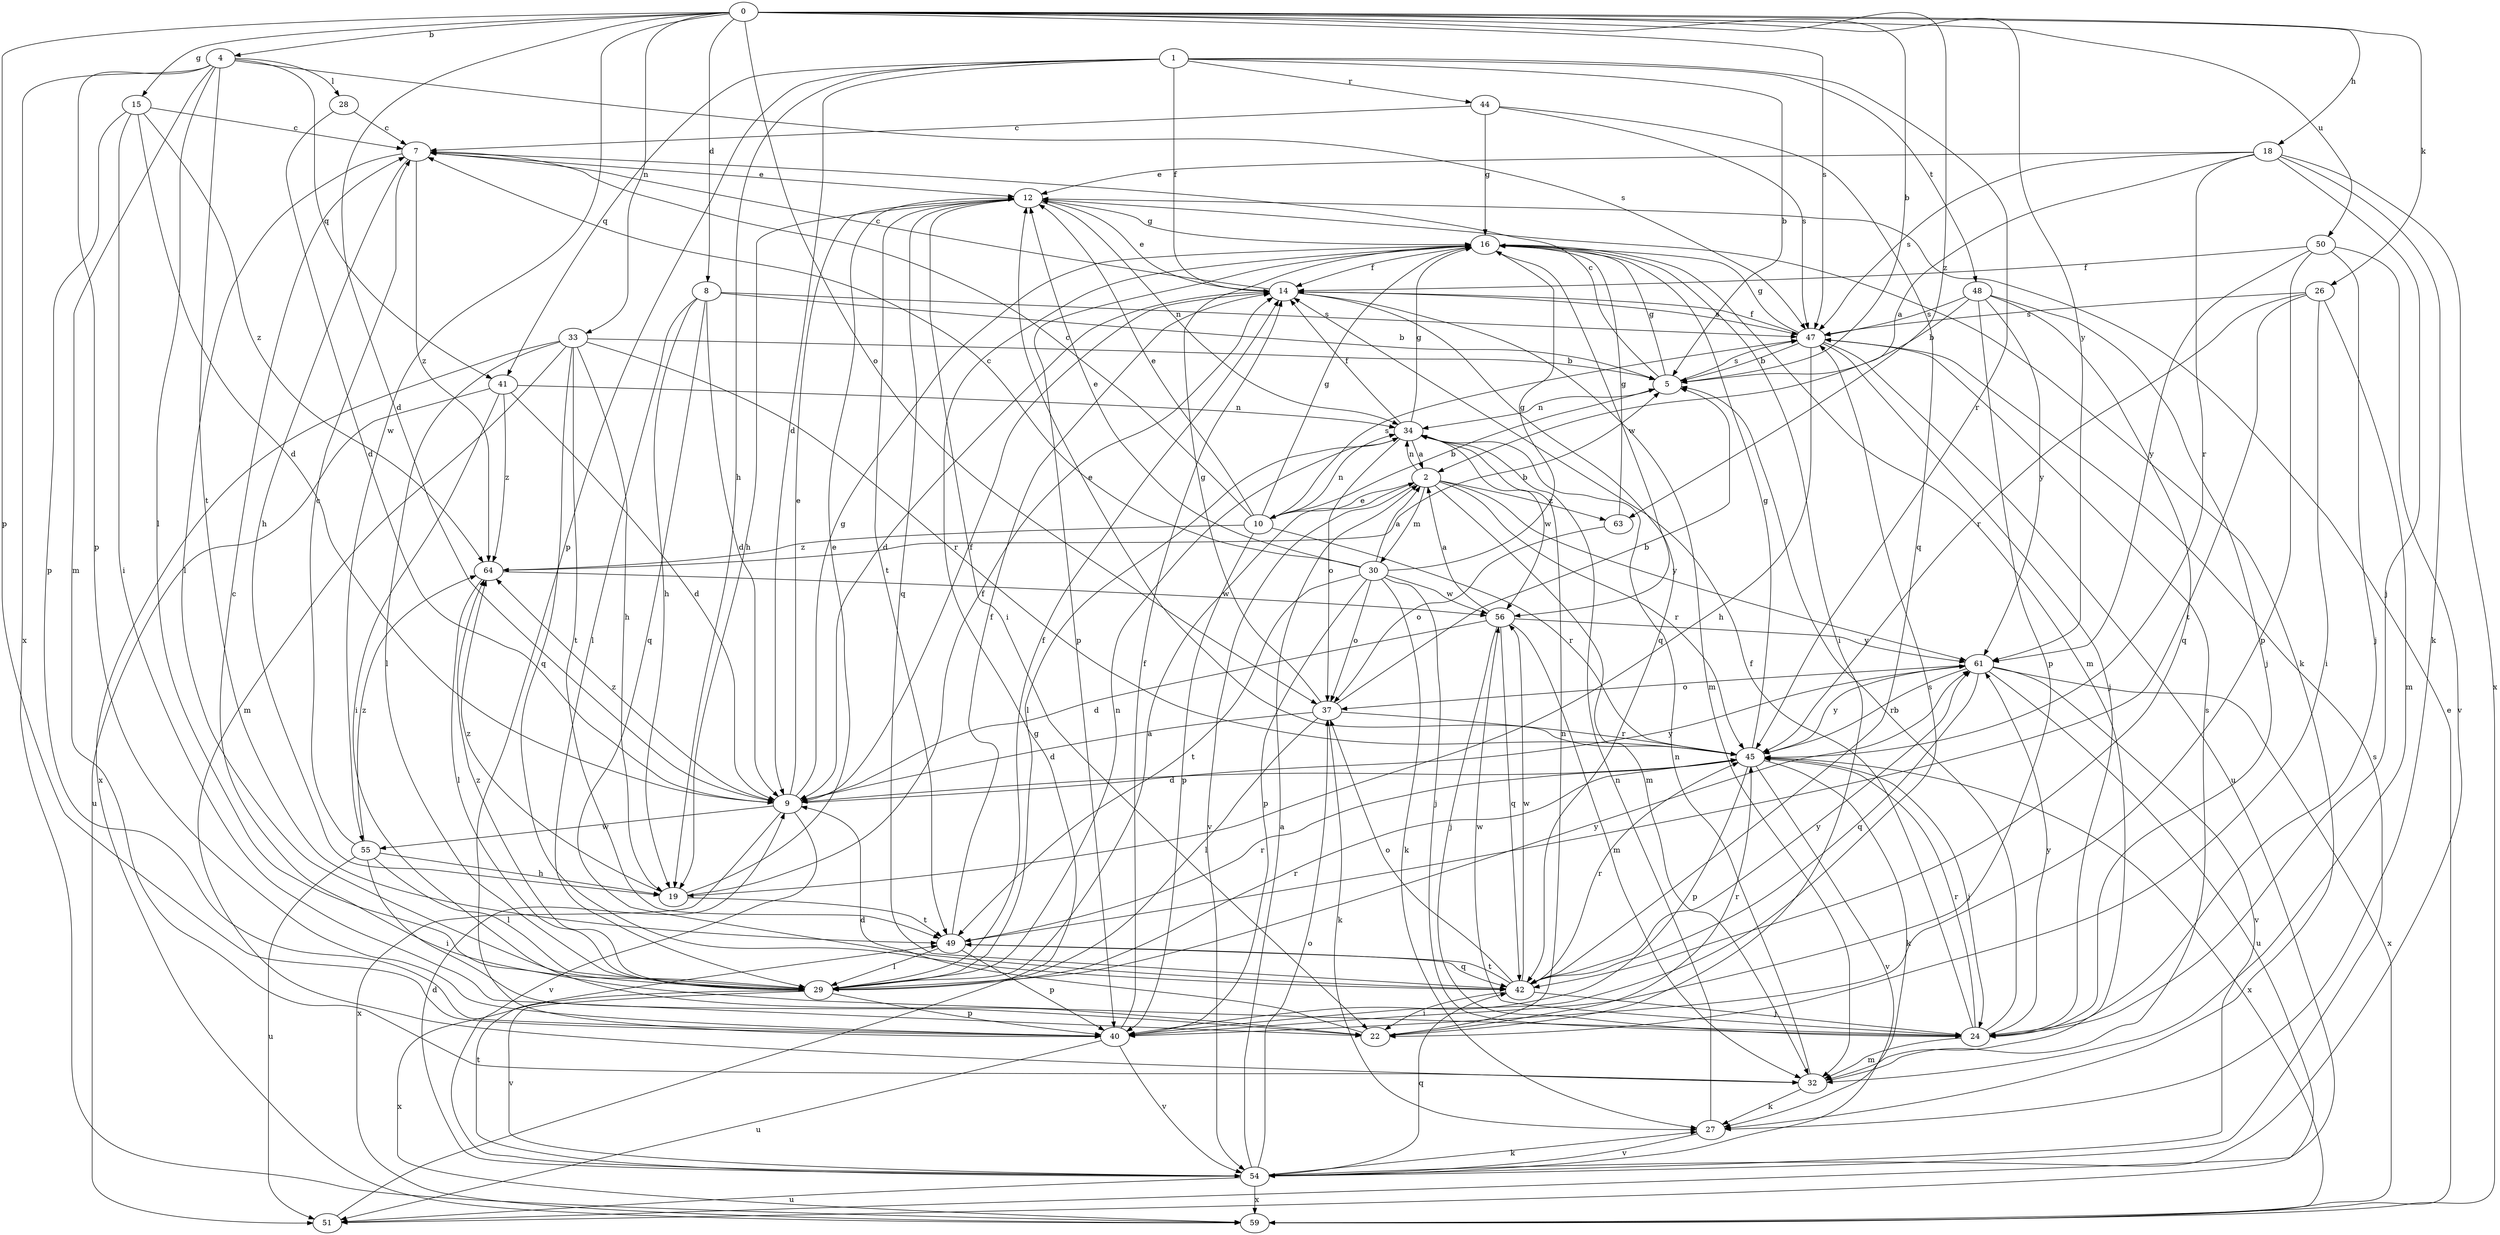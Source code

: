 strict digraph  {
0;
1;
2;
4;
5;
7;
8;
9;
10;
12;
14;
15;
16;
18;
19;
22;
24;
26;
27;
28;
29;
30;
32;
33;
34;
37;
40;
41;
42;
44;
45;
47;
48;
49;
50;
51;
54;
55;
56;
59;
61;
63;
64;
0 -> 4  [label=b];
0 -> 5  [label=b];
0 -> 8  [label=d];
0 -> 9  [label=d];
0 -> 15  [label=g];
0 -> 18  [label=h];
0 -> 26  [label=k];
0 -> 33  [label=n];
0 -> 37  [label=o];
0 -> 40  [label=p];
0 -> 47  [label=s];
0 -> 50  [label=u];
0 -> 55  [label=w];
0 -> 61  [label=y];
0 -> 63  [label=z];
1 -> 5  [label=b];
1 -> 9  [label=d];
1 -> 14  [label=f];
1 -> 19  [label=h];
1 -> 40  [label=p];
1 -> 41  [label=q];
1 -> 44  [label=r];
1 -> 45  [label=r];
1 -> 48  [label=t];
2 -> 10  [label=e];
2 -> 30  [label=m];
2 -> 32  [label=m];
2 -> 34  [label=n];
2 -> 45  [label=r];
2 -> 54  [label=v];
2 -> 61  [label=y];
2 -> 63  [label=z];
4 -> 28  [label=l];
4 -> 29  [label=l];
4 -> 32  [label=m];
4 -> 40  [label=p];
4 -> 41  [label=q];
4 -> 47  [label=s];
4 -> 49  [label=t];
4 -> 59  [label=x];
5 -> 7  [label=c];
5 -> 16  [label=g];
5 -> 34  [label=n];
5 -> 47  [label=s];
7 -> 12  [label=e];
7 -> 19  [label=h];
7 -> 29  [label=l];
7 -> 64  [label=z];
8 -> 5  [label=b];
8 -> 9  [label=d];
8 -> 19  [label=h];
8 -> 29  [label=l];
8 -> 42  [label=q];
8 -> 47  [label=s];
9 -> 12  [label=e];
9 -> 14  [label=f];
9 -> 16  [label=g];
9 -> 54  [label=v];
9 -> 55  [label=w];
9 -> 59  [label=x];
9 -> 61  [label=y];
9 -> 64  [label=z];
10 -> 5  [label=b];
10 -> 7  [label=c];
10 -> 12  [label=e];
10 -> 16  [label=g];
10 -> 34  [label=n];
10 -> 40  [label=p];
10 -> 45  [label=r];
10 -> 47  [label=s];
10 -> 64  [label=z];
12 -> 16  [label=g];
12 -> 19  [label=h];
12 -> 22  [label=i];
12 -> 27  [label=k];
12 -> 34  [label=n];
12 -> 42  [label=q];
12 -> 49  [label=t];
14 -> 7  [label=c];
14 -> 9  [label=d];
14 -> 12  [label=e];
14 -> 32  [label=m];
14 -> 42  [label=q];
14 -> 47  [label=s];
15 -> 7  [label=c];
15 -> 9  [label=d];
15 -> 22  [label=i];
15 -> 40  [label=p];
15 -> 64  [label=z];
16 -> 14  [label=f];
16 -> 22  [label=i];
16 -> 32  [label=m];
16 -> 40  [label=p];
16 -> 56  [label=w];
18 -> 2  [label=a];
18 -> 12  [label=e];
18 -> 24  [label=j];
18 -> 27  [label=k];
18 -> 45  [label=r];
18 -> 47  [label=s];
18 -> 59  [label=x];
19 -> 12  [label=e];
19 -> 14  [label=f];
19 -> 49  [label=t];
19 -> 64  [label=z];
22 -> 9  [label=d];
22 -> 34  [label=n];
22 -> 45  [label=r];
24 -> 5  [label=b];
24 -> 7  [label=c];
24 -> 14  [label=f];
24 -> 32  [label=m];
24 -> 45  [label=r];
24 -> 56  [label=w];
24 -> 61  [label=y];
26 -> 22  [label=i];
26 -> 32  [label=m];
26 -> 45  [label=r];
26 -> 47  [label=s];
26 -> 49  [label=t];
27 -> 34  [label=n];
27 -> 54  [label=v];
28 -> 7  [label=c];
28 -> 9  [label=d];
29 -> 2  [label=a];
29 -> 14  [label=f];
29 -> 34  [label=n];
29 -> 40  [label=p];
29 -> 45  [label=r];
29 -> 54  [label=v];
29 -> 59  [label=x];
29 -> 61  [label=y];
29 -> 64  [label=z];
30 -> 2  [label=a];
30 -> 7  [label=c];
30 -> 12  [label=e];
30 -> 16  [label=g];
30 -> 24  [label=j];
30 -> 27  [label=k];
30 -> 37  [label=o];
30 -> 40  [label=p];
30 -> 49  [label=t];
30 -> 56  [label=w];
32 -> 27  [label=k];
32 -> 34  [label=n];
32 -> 47  [label=s];
33 -> 5  [label=b];
33 -> 19  [label=h];
33 -> 29  [label=l];
33 -> 32  [label=m];
33 -> 42  [label=q];
33 -> 45  [label=r];
33 -> 49  [label=t];
33 -> 59  [label=x];
34 -> 2  [label=a];
34 -> 14  [label=f];
34 -> 16  [label=g];
34 -> 29  [label=l];
34 -> 37  [label=o];
34 -> 56  [label=w];
37 -> 5  [label=b];
37 -> 9  [label=d];
37 -> 16  [label=g];
37 -> 27  [label=k];
37 -> 29  [label=l];
37 -> 45  [label=r];
40 -> 14  [label=f];
40 -> 47  [label=s];
40 -> 51  [label=u];
40 -> 54  [label=v];
41 -> 9  [label=d];
41 -> 22  [label=i];
41 -> 34  [label=n];
41 -> 51  [label=u];
41 -> 64  [label=z];
42 -> 22  [label=i];
42 -> 24  [label=j];
42 -> 37  [label=o];
42 -> 45  [label=r];
42 -> 49  [label=t];
42 -> 56  [label=w];
42 -> 61  [label=y];
44 -> 7  [label=c];
44 -> 16  [label=g];
44 -> 42  [label=q];
44 -> 47  [label=s];
45 -> 9  [label=d];
45 -> 12  [label=e];
45 -> 16  [label=g];
45 -> 24  [label=j];
45 -> 27  [label=k];
45 -> 40  [label=p];
45 -> 54  [label=v];
45 -> 59  [label=x];
45 -> 61  [label=y];
47 -> 5  [label=b];
47 -> 14  [label=f];
47 -> 16  [label=g];
47 -> 19  [label=h];
47 -> 24  [label=j];
47 -> 51  [label=u];
48 -> 5  [label=b];
48 -> 24  [label=j];
48 -> 40  [label=p];
48 -> 42  [label=q];
48 -> 47  [label=s];
48 -> 61  [label=y];
49 -> 14  [label=f];
49 -> 29  [label=l];
49 -> 40  [label=p];
49 -> 42  [label=q];
49 -> 45  [label=r];
50 -> 14  [label=f];
50 -> 24  [label=j];
50 -> 40  [label=p];
50 -> 54  [label=v];
50 -> 61  [label=y];
51 -> 16  [label=g];
54 -> 2  [label=a];
54 -> 9  [label=d];
54 -> 27  [label=k];
54 -> 37  [label=o];
54 -> 42  [label=q];
54 -> 47  [label=s];
54 -> 49  [label=t];
54 -> 51  [label=u];
54 -> 59  [label=x];
55 -> 7  [label=c];
55 -> 19  [label=h];
55 -> 22  [label=i];
55 -> 29  [label=l];
55 -> 51  [label=u];
55 -> 64  [label=z];
56 -> 2  [label=a];
56 -> 9  [label=d];
56 -> 24  [label=j];
56 -> 32  [label=m];
56 -> 42  [label=q];
56 -> 61  [label=y];
59 -> 12  [label=e];
61 -> 37  [label=o];
61 -> 42  [label=q];
61 -> 45  [label=r];
61 -> 51  [label=u];
61 -> 54  [label=v];
61 -> 59  [label=x];
63 -> 16  [label=g];
63 -> 37  [label=o];
64 -> 5  [label=b];
64 -> 29  [label=l];
64 -> 56  [label=w];
}

